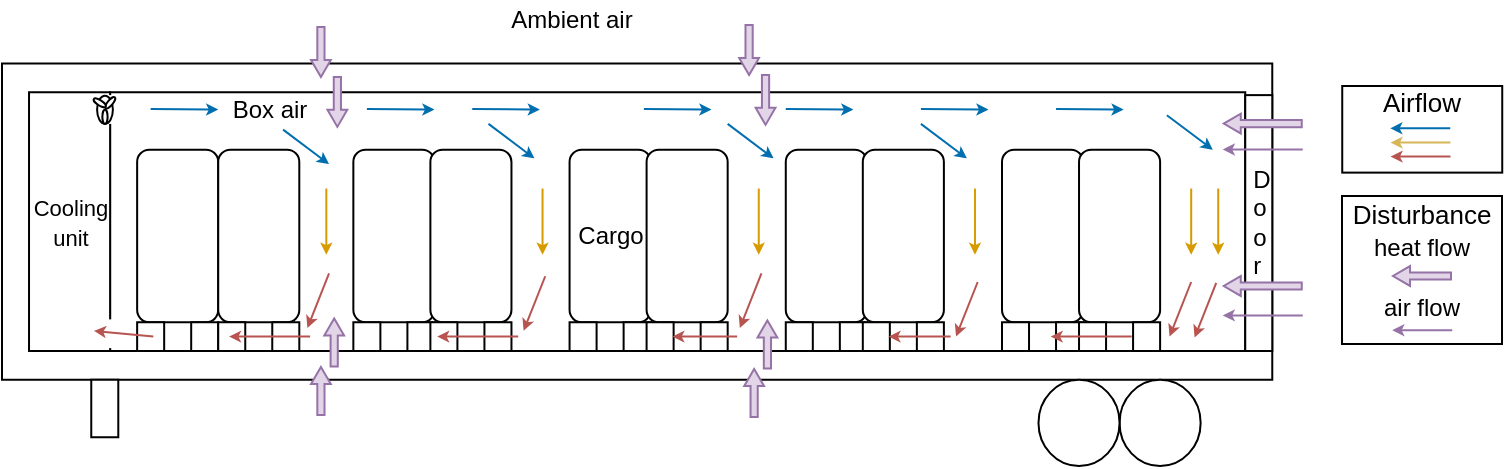 <mxfile version="17.4.0" type="github">
  <diagram id="Bs-IRYPDhbyPMLY3h52Y" name="Page-1">
    <mxGraphModel dx="961" dy="491" grid="1" gridSize="10" guides="1" tooltips="1" connect="1" arrows="1" fold="1" page="1" pageScale="1" pageWidth="827" pageHeight="1169" math="0" shadow="0">
      <root>
        <mxCell id="0" />
        <mxCell id="1" parent="0" />
        <mxCell id="wm6ZoheksM0Se62p-lOR-2" value="" style="rounded=0;whiteSpace=wrap;html=1;" parent="1" vertex="1">
          <mxGeometry x="20" y="38.75" width="635.135" height="158.125" as="geometry" />
        </mxCell>
        <mxCell id="wm6ZoheksM0Se62p-lOR-3" value="" style="rounded=0;whiteSpace=wrap;html=1;" parent="1" vertex="1">
          <mxGeometry x="74.054" y="53.125" width="567.568" height="129.375" as="geometry" />
        </mxCell>
        <mxCell id="wm6ZoheksM0Se62p-lOR-4" value="&lt;font style=&quot;font-size: 11px&quot;&gt;Cooling&lt;br&gt;unit&lt;/font&gt;" style="rounded=0;whiteSpace=wrap;html=1;" parent="1" vertex="1">
          <mxGeometry x="33.514" y="53.125" width="40.541" height="129.375" as="geometry" />
        </mxCell>
        <mxCell id="wm6ZoheksM0Se62p-lOR-5" value="" style="ellipse;whiteSpace=wrap;html=1;" parent="1" vertex="1">
          <mxGeometry x="578.781" y="196.875" width="40.541" height="43.125" as="geometry" />
        </mxCell>
        <mxCell id="wm6ZoheksM0Se62p-lOR-6" value="" style="ellipse;whiteSpace=wrap;html=1;" parent="1" vertex="1">
          <mxGeometry x="538.241" y="196.875" width="40.541" height="43.125" as="geometry" />
        </mxCell>
        <mxCell id="wm6ZoheksM0Se62p-lOR-7" value="" style="rounded=0;whiteSpace=wrap;html=1;" parent="1" vertex="1">
          <mxGeometry x="64.631" y="196.875" width="13.514" height="28.75" as="geometry" />
        </mxCell>
        <mxCell id="wm6ZoheksM0Se62p-lOR-8" value="" style="rounded=0;whiteSpace=wrap;html=1;strokeColor=none;" parent="1" vertex="1">
          <mxGeometry x="53.784" y="54.562" width="40.541" height="14.375" as="geometry" />
        </mxCell>
        <mxCell id="wm6ZoheksM0Se62p-lOR-9" value="" style="rounded=0;whiteSpace=wrap;html=1;strokeColor=none;" parent="1" vertex="1">
          <mxGeometry x="53.784" y="166.687" width="40.541" height="14.375" as="geometry" />
        </mxCell>
        <mxCell id="wm6ZoheksM0Se62p-lOR-15" value="" style="group" parent="1" vertex="1" connectable="0">
          <mxGeometry x="65.946" y="54.562" width="10.878" height="14.375" as="geometry" />
        </mxCell>
        <mxCell id="wm6ZoheksM0Se62p-lOR-11" value="" style="ellipse;whiteSpace=wrap;html=1;" parent="wm6ZoheksM0Se62p-lOR-15" vertex="1">
          <mxGeometry x="1.607" y="0.308" width="7.889" height="14.067" as="geometry" />
        </mxCell>
        <mxCell id="wm6ZoheksM0Se62p-lOR-12" value="" style="ellipse;whiteSpace=wrap;html=1;rotation=40;" parent="wm6ZoheksM0Se62p-lOR-15" vertex="1">
          <mxGeometry x="6.866" y="0.308" width="2.63" height="7.034" as="geometry" />
        </mxCell>
        <mxCell id="wm6ZoheksM0Se62p-lOR-13" value="" style="ellipse;whiteSpace=wrap;html=1;rotation=-180;" parent="wm6ZoheksM0Se62p-lOR-15" vertex="1">
          <mxGeometry x="4.236" y="7.341" width="2.63" height="7.034" as="geometry" />
        </mxCell>
        <mxCell id="wm6ZoheksM0Se62p-lOR-14" value="" style="ellipse;whiteSpace=wrap;html=1;rotation=-57;" parent="wm6ZoheksM0Se62p-lOR-15" vertex="1">
          <mxGeometry x="1.607" y="0.308" width="2.63" height="7.034" as="geometry" />
        </mxCell>
        <mxCell id="wm6ZoheksM0Se62p-lOR-20" value="" style="endArrow=classic;html=1;rounded=0;fillColor=#1ba1e2;strokeColor=#006EAF;endSize=3;" parent="1" edge="1">
          <mxGeometry width="50" height="50" relative="1" as="geometry">
            <mxPoint x="94.324" y="61.549" as="sourcePoint" />
            <mxPoint x="128.108" y="61.75" as="targetPoint" />
          </mxGeometry>
        </mxCell>
        <mxCell id="wm6ZoheksM0Se62p-lOR-21" value="" style="endArrow=classic;html=1;rounded=0;fillColor=#1ba1e2;strokeColor=#006EAF;endSize=3;" parent="1" edge="1">
          <mxGeometry width="50" height="50" relative="1" as="geometry">
            <mxPoint x="202.432" y="61.549" as="sourcePoint" />
            <mxPoint x="236.216" y="61.75" as="targetPoint" />
          </mxGeometry>
        </mxCell>
        <mxCell id="wm6ZoheksM0Se62p-lOR-22" value="" style="endArrow=classic;html=1;rounded=0;fillColor=#1ba1e2;strokeColor=#006EAF;endSize=3;" parent="1" edge="1">
          <mxGeometry width="50" height="50" relative="1" as="geometry">
            <mxPoint x="255.135" y="61.549" as="sourcePoint" />
            <mxPoint x="288.919" y="61.75" as="targetPoint" />
          </mxGeometry>
        </mxCell>
        <mxCell id="wm6ZoheksM0Se62p-lOR-23" value="" style="endArrow=classic;html=1;rounded=0;fillColor=#1ba1e2;strokeColor=#006EAF;endSize=3;" parent="1" edge="1">
          <mxGeometry width="50" height="50" relative="1" as="geometry">
            <mxPoint x="340.946" y="61.549" as="sourcePoint" />
            <mxPoint x="374.73" y="61.75" as="targetPoint" />
          </mxGeometry>
        </mxCell>
        <mxCell id="wm6ZoheksM0Se62p-lOR-24" value="" style="endArrow=classic;html=1;rounded=0;fillColor=#1ba1e2;strokeColor=#006EAF;endSize=3;" parent="1" edge="1">
          <mxGeometry width="50" height="50" relative="1" as="geometry">
            <mxPoint x="411.892" y="61.549" as="sourcePoint" />
            <mxPoint x="445.676" y="61.75" as="targetPoint" />
          </mxGeometry>
        </mxCell>
        <mxCell id="wm6ZoheksM0Se62p-lOR-25" value="" style="endArrow=classic;html=1;rounded=0;fillColor=#1ba1e2;strokeColor=#006EAF;endSize=3;" parent="1" edge="1">
          <mxGeometry width="50" height="50" relative="1" as="geometry">
            <mxPoint x="479.459" y="61.549" as="sourcePoint" />
            <mxPoint x="513.243" y="61.75" as="targetPoint" />
          </mxGeometry>
        </mxCell>
        <mxCell id="wm6ZoheksM0Se62p-lOR-26" value="" style="endArrow=classic;html=1;rounded=0;fillColor=#1ba1e2;strokeColor=#006EAF;endSize=3;" parent="1" edge="1">
          <mxGeometry width="50" height="50" relative="1" as="geometry">
            <mxPoint x="547.027" y="61.549" as="sourcePoint" />
            <mxPoint x="580.811" y="61.75" as="targetPoint" />
          </mxGeometry>
        </mxCell>
        <mxCell id="wm6ZoheksM0Se62p-lOR-27" value="" style="endArrow=classic;html=1;rounded=0;fillColor=#1ba1e2;strokeColor=#006EAF;endSize=3;" parent="1" edge="1">
          <mxGeometry width="50" height="50" relative="1" as="geometry">
            <mxPoint x="602.432" y="64.625" as="sourcePoint" />
            <mxPoint x="625.405" y="81.875" as="targetPoint" />
          </mxGeometry>
        </mxCell>
        <mxCell id="wm6ZoheksM0Se62p-lOR-30" value="" style="endArrow=classic;html=1;rounded=0;fillColor=#1ba1e2;strokeColor=#006EAF;endSize=3;" parent="1" edge="1">
          <mxGeometry width="50" height="50" relative="1" as="geometry">
            <mxPoint x="382.838" y="68.938" as="sourcePoint" />
            <mxPoint x="405.811" y="86.187" as="targetPoint" />
          </mxGeometry>
        </mxCell>
        <mxCell id="wm6ZoheksM0Se62p-lOR-32" value="" style="endArrow=classic;html=1;rounded=0;fillColor=#1ba1e2;strokeColor=#006EAF;endSize=3;" parent="1" edge="1">
          <mxGeometry width="50" height="50" relative="1" as="geometry">
            <mxPoint x="263.243" y="68.938" as="sourcePoint" />
            <mxPoint x="286.216" y="86.187" as="targetPoint" />
          </mxGeometry>
        </mxCell>
        <mxCell id="wm6ZoheksM0Se62p-lOR-33" value="" style="endArrow=classic;html=1;rounded=0;fillColor=#1ba1e2;strokeColor=#006EAF;endSize=3;" parent="1" edge="1">
          <mxGeometry width="50" height="50" relative="1" as="geometry">
            <mxPoint x="160.541" y="71.812" as="sourcePoint" />
            <mxPoint x="183.514" y="89.062" as="targetPoint" />
          </mxGeometry>
        </mxCell>
        <mxCell id="wm6ZoheksM0Se62p-lOR-34" value="" style="endArrow=classic;html=1;rounded=0;fillColor=#ffe6cc;strokeColor=#d79b00;endSize=3;" parent="1" edge="1">
          <mxGeometry width="50" height="50" relative="1" as="geometry">
            <mxPoint x="182.162" y="101.281" as="sourcePoint" />
            <mxPoint x="182.162" y="134.344" as="targetPoint" />
          </mxGeometry>
        </mxCell>
        <mxCell id="wm6ZoheksM0Se62p-lOR-37" value="" style="endArrow=classic;html=1;rounded=0;fillColor=#ffe6cc;strokeColor=#d79b00;endSize=3;" parent="1" edge="1">
          <mxGeometry width="50" height="50" relative="1" as="geometry">
            <mxPoint x="290.27" y="101.281" as="sourcePoint" />
            <mxPoint x="290.27" y="134.344" as="targetPoint" />
          </mxGeometry>
        </mxCell>
        <mxCell id="wm6ZoheksM0Se62p-lOR-39" value="" style="endArrow=classic;html=1;rounded=0;fillColor=#ffe6cc;strokeColor=#d79b00;endSize=3;" parent="1" edge="1">
          <mxGeometry width="50" height="50" relative="1" as="geometry">
            <mxPoint x="398.378" y="101.281" as="sourcePoint" />
            <mxPoint x="398.378" y="134.344" as="targetPoint" />
          </mxGeometry>
        </mxCell>
        <mxCell id="wm6ZoheksM0Se62p-lOR-40" value="" style="endArrow=classic;html=1;rounded=0;fillColor=#1ba1e2;strokeColor=#006EAF;endSize=3;" parent="1" edge="1">
          <mxGeometry width="50" height="50" relative="1" as="geometry">
            <mxPoint x="479.459" y="68.938" as="sourcePoint" />
            <mxPoint x="502.432" y="86.187" as="targetPoint" />
          </mxGeometry>
        </mxCell>
        <mxCell id="wm6ZoheksM0Se62p-lOR-41" value="" style="endArrow=classic;html=1;rounded=0;fillColor=#ffe6cc;strokeColor=#d79b00;endSize=3;" parent="1" edge="1">
          <mxGeometry width="50" height="50" relative="1" as="geometry">
            <mxPoint x="506.486" y="101.281" as="sourcePoint" />
            <mxPoint x="506.486" y="134.344" as="targetPoint" />
          </mxGeometry>
        </mxCell>
        <mxCell id="wm6ZoheksM0Se62p-lOR-43" value="" style="endArrow=classic;html=1;rounded=0;fillColor=#ffe6cc;strokeColor=#d79b00;endSize=3;" parent="1" edge="1">
          <mxGeometry width="50" height="50" relative="1" as="geometry">
            <mxPoint x="628.108" y="101.281" as="sourcePoint" />
            <mxPoint x="628.108" y="134.344" as="targetPoint" />
          </mxGeometry>
        </mxCell>
        <mxCell id="wm6ZoheksM0Se62p-lOR-47" value="" style="group" parent="1" vertex="1" connectable="0">
          <mxGeometry x="87.568" y="81.875" width="40.541" height="100.625" as="geometry" />
        </mxCell>
        <mxCell id="wm6ZoheksM0Se62p-lOR-44" value="" style="rounded=1;whiteSpace=wrap;html=1;" parent="wm6ZoheksM0Se62p-lOR-47" vertex="1">
          <mxGeometry width="40.541" height="86.25" as="geometry" />
        </mxCell>
        <mxCell id="wm6ZoheksM0Se62p-lOR-45" value="" style="rounded=0;whiteSpace=wrap;html=1;" parent="wm6ZoheksM0Se62p-lOR-47" vertex="1">
          <mxGeometry y="86.25" width="13.514" height="14.375" as="geometry" />
        </mxCell>
        <mxCell id="wm6ZoheksM0Se62p-lOR-46" value="" style="rounded=0;whiteSpace=wrap;html=1;" parent="wm6ZoheksM0Se62p-lOR-47" vertex="1">
          <mxGeometry x="27.027" y="86.25" width="13.514" height="14.375" as="geometry" />
        </mxCell>
        <mxCell id="wm6ZoheksM0Se62p-lOR-50" value="" style="group" parent="1" vertex="1" connectable="0">
          <mxGeometry x="128.108" y="81.875" width="40.541" height="100.625" as="geometry" />
        </mxCell>
        <mxCell id="wm6ZoheksM0Se62p-lOR-51" value="" style="rounded=1;whiteSpace=wrap;html=1;" parent="wm6ZoheksM0Se62p-lOR-50" vertex="1">
          <mxGeometry width="40.541" height="86.25" as="geometry" />
        </mxCell>
        <mxCell id="wm6ZoheksM0Se62p-lOR-52" value="" style="rounded=0;whiteSpace=wrap;html=1;" parent="wm6ZoheksM0Se62p-lOR-50" vertex="1">
          <mxGeometry y="86.25" width="13.514" height="14.375" as="geometry" />
        </mxCell>
        <mxCell id="wm6ZoheksM0Se62p-lOR-53" value="" style="rounded=0;whiteSpace=wrap;html=1;" parent="wm6ZoheksM0Se62p-lOR-50" vertex="1">
          <mxGeometry x="27.027" y="86.25" width="13.514" height="14.375" as="geometry" />
        </mxCell>
        <mxCell id="wm6ZoheksM0Se62p-lOR-54" value="" style="group" parent="1" vertex="1" connectable="0">
          <mxGeometry x="195.676" y="81.875" width="40.541" height="100.625" as="geometry" />
        </mxCell>
        <mxCell id="wm6ZoheksM0Se62p-lOR-55" value="" style="rounded=1;whiteSpace=wrap;html=1;" parent="wm6ZoheksM0Se62p-lOR-54" vertex="1">
          <mxGeometry width="40.541" height="86.25" as="geometry" />
        </mxCell>
        <mxCell id="wm6ZoheksM0Se62p-lOR-56" value="" style="rounded=0;whiteSpace=wrap;html=1;" parent="wm6ZoheksM0Se62p-lOR-54" vertex="1">
          <mxGeometry y="86.25" width="13.514" height="14.375" as="geometry" />
        </mxCell>
        <mxCell id="wm6ZoheksM0Se62p-lOR-57" value="" style="rounded=0;whiteSpace=wrap;html=1;" parent="wm6ZoheksM0Se62p-lOR-54" vertex="1">
          <mxGeometry x="27.027" y="86.25" width="13.514" height="14.375" as="geometry" />
        </mxCell>
        <mxCell id="wm6ZoheksM0Se62p-lOR-58" value="" style="group" parent="1" vertex="1" connectable="0">
          <mxGeometry x="234.189" y="81.875" width="40.541" height="100.625" as="geometry" />
        </mxCell>
        <mxCell id="wm6ZoheksM0Se62p-lOR-59" value="" style="rounded=1;whiteSpace=wrap;html=1;" parent="wm6ZoheksM0Se62p-lOR-58" vertex="1">
          <mxGeometry width="40.541" height="86.25" as="geometry" />
        </mxCell>
        <mxCell id="wm6ZoheksM0Se62p-lOR-60" value="" style="rounded=0;whiteSpace=wrap;html=1;" parent="wm6ZoheksM0Se62p-lOR-58" vertex="1">
          <mxGeometry y="86.25" width="13.514" height="14.375" as="geometry" />
        </mxCell>
        <mxCell id="wm6ZoheksM0Se62p-lOR-61" value="" style="rounded=0;whiteSpace=wrap;html=1;" parent="wm6ZoheksM0Se62p-lOR-58" vertex="1">
          <mxGeometry x="27.027" y="86.25" width="13.514" height="14.375" as="geometry" />
        </mxCell>
        <mxCell id="wm6ZoheksM0Se62p-lOR-62" value="" style="group" parent="1" vertex="1" connectable="0">
          <mxGeometry x="303.784" y="81.875" width="40.541" height="100.625" as="geometry" />
        </mxCell>
        <mxCell id="wm6ZoheksM0Se62p-lOR-63" value="&lt;font style=&quot;font-size: 12px&quot;&gt;Cargo&lt;/font&gt;" style="rounded=1;whiteSpace=wrap;html=1;" parent="wm6ZoheksM0Se62p-lOR-62" vertex="1">
          <mxGeometry width="40.541" height="86.25" as="geometry" />
        </mxCell>
        <mxCell id="wm6ZoheksM0Se62p-lOR-64" value="" style="rounded=0;whiteSpace=wrap;html=1;" parent="wm6ZoheksM0Se62p-lOR-62" vertex="1">
          <mxGeometry y="86.25" width="13.514" height="14.375" as="geometry" />
        </mxCell>
        <mxCell id="wm6ZoheksM0Se62p-lOR-65" value="" style="rounded=0;whiteSpace=wrap;html=1;" parent="wm6ZoheksM0Se62p-lOR-62" vertex="1">
          <mxGeometry x="27.027" y="86.25" width="13.514" height="14.375" as="geometry" />
        </mxCell>
        <mxCell id="wm6ZoheksM0Se62p-lOR-66" value="" style="group" parent="1" vertex="1" connectable="0">
          <mxGeometry x="342.297" y="81.875" width="40.541" height="100.625" as="geometry" />
        </mxCell>
        <mxCell id="wm6ZoheksM0Se62p-lOR-67" value="" style="rounded=1;whiteSpace=wrap;html=1;" parent="wm6ZoheksM0Se62p-lOR-66" vertex="1">
          <mxGeometry width="40.541" height="86.25" as="geometry" />
        </mxCell>
        <mxCell id="wm6ZoheksM0Se62p-lOR-68" value="" style="rounded=0;whiteSpace=wrap;html=1;" parent="wm6ZoheksM0Se62p-lOR-66" vertex="1">
          <mxGeometry y="86.25" width="13.514" height="14.375" as="geometry" />
        </mxCell>
        <mxCell id="wm6ZoheksM0Se62p-lOR-69" value="" style="rounded=0;whiteSpace=wrap;html=1;" parent="wm6ZoheksM0Se62p-lOR-66" vertex="1">
          <mxGeometry x="27.027" y="86.25" width="13.514" height="14.375" as="geometry" />
        </mxCell>
        <mxCell id="wm6ZoheksM0Se62p-lOR-78" value="" style="group" parent="1" vertex="1" connectable="0">
          <mxGeometry x="411.892" y="81.875" width="40.541" height="100.625" as="geometry" />
        </mxCell>
        <mxCell id="wm6ZoheksM0Se62p-lOR-79" value="" style="rounded=1;whiteSpace=wrap;html=1;" parent="wm6ZoheksM0Se62p-lOR-78" vertex="1">
          <mxGeometry width="40.541" height="86.25" as="geometry" />
        </mxCell>
        <mxCell id="wm6ZoheksM0Se62p-lOR-80" value="" style="rounded=0;whiteSpace=wrap;html=1;" parent="wm6ZoheksM0Se62p-lOR-78" vertex="1">
          <mxGeometry y="86.25" width="13.514" height="14.375" as="geometry" />
        </mxCell>
        <mxCell id="wm6ZoheksM0Se62p-lOR-81" value="" style="rounded=0;whiteSpace=wrap;html=1;" parent="wm6ZoheksM0Se62p-lOR-78" vertex="1">
          <mxGeometry x="27.027" y="86.25" width="13.514" height="14.375" as="geometry" />
        </mxCell>
        <mxCell id="wm6ZoheksM0Se62p-lOR-82" value="" style="group" parent="1" vertex="1" connectable="0">
          <mxGeometry x="450.405" y="81.875" width="40.541" height="100.625" as="geometry" />
        </mxCell>
        <mxCell id="wm6ZoheksM0Se62p-lOR-83" value="" style="rounded=1;whiteSpace=wrap;html=1;" parent="wm6ZoheksM0Se62p-lOR-82" vertex="1">
          <mxGeometry width="40.541" height="86.25" as="geometry" />
        </mxCell>
        <mxCell id="wm6ZoheksM0Se62p-lOR-84" value="" style="rounded=0;whiteSpace=wrap;html=1;" parent="wm6ZoheksM0Se62p-lOR-82" vertex="1">
          <mxGeometry y="86.25" width="13.514" height="14.375" as="geometry" />
        </mxCell>
        <mxCell id="wm6ZoheksM0Se62p-lOR-85" value="" style="rounded=0;whiteSpace=wrap;html=1;" parent="wm6ZoheksM0Se62p-lOR-82" vertex="1">
          <mxGeometry x="27.027" y="86.25" width="13.514" height="14.375" as="geometry" />
        </mxCell>
        <mxCell id="wm6ZoheksM0Se62p-lOR-86" value="" style="group" parent="1" vertex="1" connectable="0">
          <mxGeometry x="520" y="81.875" width="40.541" height="100.625" as="geometry" />
        </mxCell>
        <mxCell id="wm6ZoheksM0Se62p-lOR-87" value="" style="rounded=1;whiteSpace=wrap;html=1;" parent="wm6ZoheksM0Se62p-lOR-86" vertex="1">
          <mxGeometry width="40.541" height="86.25" as="geometry" />
        </mxCell>
        <mxCell id="wm6ZoheksM0Se62p-lOR-88" value="" style="rounded=0;whiteSpace=wrap;html=1;" parent="wm6ZoheksM0Se62p-lOR-86" vertex="1">
          <mxGeometry y="86.25" width="13.514" height="14.375" as="geometry" />
        </mxCell>
        <mxCell id="wm6ZoheksM0Se62p-lOR-89" value="" style="rounded=0;whiteSpace=wrap;html=1;" parent="wm6ZoheksM0Se62p-lOR-86" vertex="1">
          <mxGeometry x="27.027" y="86.25" width="13.514" height="14.375" as="geometry" />
        </mxCell>
        <mxCell id="wm6ZoheksM0Se62p-lOR-90" value="" style="group" parent="1" vertex="1" connectable="0">
          <mxGeometry x="558.514" y="81.875" width="40.541" height="100.625" as="geometry" />
        </mxCell>
        <mxCell id="wm6ZoheksM0Se62p-lOR-91" value="" style="rounded=1;whiteSpace=wrap;html=1;" parent="wm6ZoheksM0Se62p-lOR-90" vertex="1">
          <mxGeometry width="40.541" height="86.25" as="geometry" />
        </mxCell>
        <mxCell id="wm6ZoheksM0Se62p-lOR-92" value="" style="rounded=0;whiteSpace=wrap;html=1;" parent="wm6ZoheksM0Se62p-lOR-90" vertex="1">
          <mxGeometry y="86.25" width="13.514" height="14.375" as="geometry" />
        </mxCell>
        <mxCell id="wm6ZoheksM0Se62p-lOR-93" value="" style="rounded=0;whiteSpace=wrap;html=1;" parent="wm6ZoheksM0Se62p-lOR-90" vertex="1">
          <mxGeometry x="27.027" y="86.25" width="13.514" height="14.375" as="geometry" />
        </mxCell>
        <mxCell id="wm6ZoheksM0Se62p-lOR-94" value="" style="endArrow=classic;html=1;rounded=0;fillColor=#ffe6cc;strokeColor=#d79b00;endSize=3;" parent="1" edge="1">
          <mxGeometry width="50" height="50" relative="1" as="geometry">
            <mxPoint x="614.595" y="101.281" as="sourcePoint" />
            <mxPoint x="614.595" y="134.344" as="targetPoint" />
          </mxGeometry>
        </mxCell>
        <mxCell id="wm6ZoheksM0Se62p-lOR-95" value="" style="endArrow=classic;html=1;rounded=0;fillColor=#f8cecc;strokeColor=#b85450;endSize=3;" parent="1" edge="1">
          <mxGeometry width="50" height="50" relative="1" as="geometry">
            <mxPoint x="614.595" y="148.0" as="sourcePoint" />
            <mxPoint x="603.784" y="175.312" as="targetPoint" />
          </mxGeometry>
        </mxCell>
        <mxCell id="wm6ZoheksM0Se62p-lOR-96" value="" style="endArrow=classic;html=1;rounded=0;fillColor=#f8cecc;strokeColor=#b85450;endSize=3;" parent="1" edge="1">
          <mxGeometry width="50" height="50" relative="1" as="geometry">
            <mxPoint x="627.108" y="148.437" as="sourcePoint" />
            <mxPoint x="616.297" y="175.75" as="targetPoint" />
          </mxGeometry>
        </mxCell>
        <mxCell id="wm6ZoheksM0Se62p-lOR-98" value="" style="endArrow=classic;html=1;rounded=0;fillColor=#f8cecc;strokeColor=#b85450;endSize=3;" parent="1" edge="1">
          <mxGeometry width="50" height="50" relative="1" as="geometry">
            <mxPoint x="584.865" y="175.312" as="sourcePoint" />
            <mxPoint x="544.324" y="175.312" as="targetPoint" />
          </mxGeometry>
        </mxCell>
        <mxCell id="wm6ZoheksM0Se62p-lOR-99" value="" style="endArrow=classic;html=1;rounded=0;fillColor=#f8cecc;strokeColor=#b85450;endSize=3;" parent="1" edge="1">
          <mxGeometry width="50" height="50" relative="1" as="geometry">
            <mxPoint x="494.324" y="175.312" as="sourcePoint" />
            <mxPoint x="463.243" y="175.312" as="targetPoint" />
          </mxGeometry>
        </mxCell>
        <mxCell id="wm6ZoheksM0Se62p-lOR-100" value="" style="endArrow=classic;html=1;rounded=0;fillColor=#f8cecc;strokeColor=#b85450;endSize=3;" parent="1" edge="1">
          <mxGeometry width="50" height="50" relative="1" as="geometry">
            <mxPoint x="387.568" y="175.312" as="sourcePoint" />
            <mxPoint x="355.135" y="175.312" as="targetPoint" />
          </mxGeometry>
        </mxCell>
        <mxCell id="wm6ZoheksM0Se62p-lOR-101" value="" style="endArrow=classic;html=1;rounded=0;fillColor=#f8cecc;strokeColor=#b85450;endSize=3;" parent="1" edge="1">
          <mxGeometry width="50" height="50" relative="1" as="geometry">
            <mxPoint x="278.108" y="175.312" as="sourcePoint" />
            <mxPoint x="237.568" y="175.312" as="targetPoint" />
          </mxGeometry>
        </mxCell>
        <mxCell id="wm6ZoheksM0Se62p-lOR-102" value="" style="endArrow=classic;html=1;rounded=0;fillColor=#f8cecc;strokeColor=#b85450;endSize=3;" parent="1" edge="1">
          <mxGeometry width="50" height="50" relative="1" as="geometry">
            <mxPoint x="174.054" y="175.312" as="sourcePoint" />
            <mxPoint x="133.514" y="175.312" as="targetPoint" />
          </mxGeometry>
        </mxCell>
        <mxCell id="wm6ZoheksM0Se62p-lOR-103" value="" style="endArrow=classic;html=1;rounded=0;fillColor=#f8cecc;strokeColor=#b85450;endSize=3;" parent="1" edge="1">
          <mxGeometry width="50" height="50" relative="1" as="geometry">
            <mxPoint x="95.676" y="175.312" as="sourcePoint" />
            <mxPoint x="65.946" y="172.437" as="targetPoint" />
          </mxGeometry>
        </mxCell>
        <mxCell id="wm6ZoheksM0Se62p-lOR-105" value="" style="endArrow=classic;html=1;rounded=0;fillColor=#f8cecc;strokeColor=#b85450;endSize=3;" parent="1" edge="1">
          <mxGeometry width="50" height="50" relative="1" as="geometry">
            <mxPoint x="507.838" y="148.0" as="sourcePoint" />
            <mxPoint x="497.027" y="175.312" as="targetPoint" />
          </mxGeometry>
        </mxCell>
        <mxCell id="wm6ZoheksM0Se62p-lOR-106" value="" style="endArrow=classic;html=1;rounded=0;fillColor=#f8cecc;strokeColor=#b85450;endSize=3;" parent="1" edge="1">
          <mxGeometry width="50" height="50" relative="1" as="geometry">
            <mxPoint x="399.73" y="143.687" as="sourcePoint" />
            <mxPoint x="388.919" y="171.0" as="targetPoint" />
          </mxGeometry>
        </mxCell>
        <mxCell id="wm6ZoheksM0Se62p-lOR-107" value="" style="endArrow=classic;html=1;rounded=0;fillColor=#f8cecc;strokeColor=#b85450;endSize=3;" parent="1" edge="1">
          <mxGeometry width="50" height="50" relative="1" as="geometry">
            <mxPoint x="291.622" y="145.125" as="sourcePoint" />
            <mxPoint x="280.811" y="172.437" as="targetPoint" />
          </mxGeometry>
        </mxCell>
        <mxCell id="wm6ZoheksM0Se62p-lOR-108" value="" style="endArrow=classic;html=1;rounded=0;fillColor=#f8cecc;strokeColor=#b85450;endSize=3;" parent="1" edge="1">
          <mxGeometry width="50" height="50" relative="1" as="geometry">
            <mxPoint x="183.514" y="143.687" as="sourcePoint" />
            <mxPoint x="172.703" y="171.0" as="targetPoint" />
          </mxGeometry>
        </mxCell>
        <mxCell id="wm6ZoheksM0Se62p-lOR-111" value="" style="rounded=0;whiteSpace=wrap;html=1;fontSize=9;" parent="1" vertex="1">
          <mxGeometry x="641.622" y="54.562" width="13.514" height="127.938" as="geometry" />
        </mxCell>
        <mxCell id="wm6ZoheksM0Se62p-lOR-112" value="&lt;p style=&quot;line-height: 1&quot;&gt;&lt;/p&gt;&lt;div style=&quot;text-align: justify ; font-size: 12px&quot;&gt;&lt;font style=&quot;font-size: 12px&quot;&gt;D&lt;/font&gt;&lt;/div&gt;&lt;div style=&quot;text-align: justify ; font-size: 12px&quot;&gt;&lt;font style=&quot;font-size: 12px&quot;&gt;o&lt;/font&gt;&lt;/div&gt;&lt;div style=&quot;text-align: justify ; font-size: 12px&quot;&gt;&lt;font style=&quot;font-size: 12px&quot;&gt;o&lt;/font&gt;&lt;/div&gt;&lt;div style=&quot;text-align: justify ; font-size: 12px&quot;&gt;&lt;font style=&quot;font-size: 12px&quot;&gt;r&lt;/font&gt;&lt;/div&gt;&lt;p&gt;&lt;/p&gt;" style="text;html=1;strokeColor=none;fillColor=none;align=center;verticalAlign=middle;whiteSpace=wrap;rounded=0;fontSize=9;" parent="1" vertex="1">
          <mxGeometry x="642.973" y="67.5" width="13.514" height="100.625" as="geometry" />
        </mxCell>
        <mxCell id="wm6ZoheksM0Se62p-lOR-113" value="&lt;font style=&quot;font-size: 12px&quot;&gt;Ambient air&lt;/font&gt;" style="text;html=1;strokeColor=none;fillColor=none;align=center;verticalAlign=middle;whiteSpace=wrap;rounded=0;fontSize=9;" parent="1" vertex="1">
          <mxGeometry x="267.98" y="7" width="74.32" height="20" as="geometry" />
        </mxCell>
        <mxCell id="wm6ZoheksM0Se62p-lOR-122" value="&lt;font style=&quot;font-size: 12px&quot;&gt;Box air&lt;/font&gt;" style="text;html=1;strokeColor=none;fillColor=none;align=center;verticalAlign=middle;whiteSpace=wrap;rounded=0;fontSize=9;" parent="1" vertex="1">
          <mxGeometry x="129.459" y="54.562" width="50.0" height="14.375" as="geometry" />
        </mxCell>
        <mxCell id="JtWpHs-DaVjjZEOH7qaL-2" value="" style="endArrow=classic;html=1;rounded=0;fillColor=#e1d5e7;strokeColor=#9673a6;shape=flexArrow;width=3.6;endSize=2.503;endWidth=5.296;" parent="1" edge="1">
          <mxGeometry width="50" height="50" relative="1" as="geometry">
            <mxPoint x="179.456" y="215.0" as="sourcePoint" />
            <mxPoint x="179.456" y="190.0" as="targetPoint" />
          </mxGeometry>
        </mxCell>
        <mxCell id="JtWpHs-DaVjjZEOH7qaL-3" value="" style="endArrow=classic;html=1;rounded=0;fillColor=#e1d5e7;strokeColor=#9673a6;shape=flexArrow;width=3.6;endSize=2.503;endWidth=5.296;" parent="1" edge="1">
          <mxGeometry width="50" height="50" relative="1" as="geometry">
            <mxPoint x="186.096" y="190.69" as="sourcePoint" />
            <mxPoint x="186.096" y="165.69" as="targetPoint" />
          </mxGeometry>
        </mxCell>
        <mxCell id="JtWpHs-DaVjjZEOH7qaL-4" value="" style="endArrow=classic;html=1;rounded=0;fillColor=#e1d5e7;strokeColor=#9673a6;shape=flexArrow;width=3.6;endSize=2.503;endWidth=5.296;" parent="1" edge="1">
          <mxGeometry width="50" height="50" relative="1" as="geometry">
            <mxPoint x="396.072" y="216.0" as="sourcePoint" />
            <mxPoint x="396.072" y="191.0" as="targetPoint" />
          </mxGeometry>
        </mxCell>
        <mxCell id="JtWpHs-DaVjjZEOH7qaL-5" value="" style="endArrow=classic;html=1;rounded=0;fillColor=#e1d5e7;strokeColor=#9673a6;shape=flexArrow;width=3.6;endSize=2.503;endWidth=5.296;" parent="1" edge="1">
          <mxGeometry width="50" height="50" relative="1" as="geometry">
            <mxPoint x="402.712" y="191.69" as="sourcePoint" />
            <mxPoint x="402.712" y="166.69" as="targetPoint" />
          </mxGeometry>
        </mxCell>
        <mxCell id="JtWpHs-DaVjjZEOH7qaL-8" value="" style="endArrow=classic;html=1;rounded=0;fillColor=#e1d5e7;strokeColor=#9673a6;shape=flexArrow;width=3.6;endSize=2.503;endWidth=5.296;" parent="1" edge="1">
          <mxGeometry width="50" height="50" relative="1" as="geometry">
            <mxPoint x="179.456" y="20" as="sourcePoint" />
            <mxPoint x="179.456" y="46.0" as="targetPoint" />
          </mxGeometry>
        </mxCell>
        <mxCell id="JtWpHs-DaVjjZEOH7qaL-9" value="" style="endArrow=classic;html=1;rounded=0;fillColor=#e1d5e7;strokeColor=#9673a6;shape=flexArrow;width=3.6;endSize=2.503;endWidth=5.296;" parent="1" edge="1">
          <mxGeometry width="50" height="50" relative="1" as="geometry">
            <mxPoint x="187.684" y="44.94" as="sourcePoint" />
            <mxPoint x="187.684" y="70.94" as="targetPoint" />
          </mxGeometry>
        </mxCell>
        <mxCell id="JtWpHs-DaVjjZEOH7qaL-10" value="" style="endArrow=classic;html=1;rounded=0;fillColor=#e1d5e7;strokeColor=#9673a6;shape=flexArrow;width=3.6;endSize=2.503;endWidth=5.296;" parent="1" edge="1">
          <mxGeometry width="50" height="50" relative="1" as="geometry">
            <mxPoint x="393.544" y="19" as="sourcePoint" />
            <mxPoint x="393.544" y="45.0" as="targetPoint" />
          </mxGeometry>
        </mxCell>
        <mxCell id="JtWpHs-DaVjjZEOH7qaL-11" value="" style="endArrow=classic;html=1;rounded=0;fillColor=#e1d5e7;strokeColor=#9673a6;shape=flexArrow;width=3.6;endSize=2.503;endWidth=5.296;" parent="1" edge="1">
          <mxGeometry width="50" height="50" relative="1" as="geometry">
            <mxPoint x="401.772" y="43.94" as="sourcePoint" />
            <mxPoint x="401.772" y="69.94" as="targetPoint" />
          </mxGeometry>
        </mxCell>
        <mxCell id="JtWpHs-DaVjjZEOH7qaL-15" value="" style="endArrow=classic;html=1;rounded=0;fillColor=#e1d5e7;strokeColor=#9673a6;shape=flexArrow;width=3.6;endSize=2.503;endWidth=5.296;" parent="1" edge="1">
          <mxGeometry width="50" height="50" relative="1" as="geometry">
            <mxPoint x="670.38" y="150" as="sourcePoint" />
            <mxPoint x="630.38" y="150" as="targetPoint" />
          </mxGeometry>
        </mxCell>
        <mxCell id="_AENHYT-vWO_ctDakcQ2-1" value="" style="group" vertex="1" connectable="0" parent="1">
          <mxGeometry x="690.12" y="50" width="80" height="43.31" as="geometry" />
        </mxCell>
        <mxCell id="JtWpHs-DaVjjZEOH7qaL-22" value="" style="rounded=0;whiteSpace=wrap;html=1;fontSize=13;" parent="_AENHYT-vWO_ctDakcQ2-1" vertex="1">
          <mxGeometry width="80" height="43.31" as="geometry" />
        </mxCell>
        <mxCell id="JtWpHs-DaVjjZEOH7qaL-18" value="" style="endArrow=classic;html=1;rounded=0;fillColor=#1ba1e2;strokeColor=#006EAF;endSize=3;" parent="_AENHYT-vWO_ctDakcQ2-1" edge="1">
          <mxGeometry width="50" height="50" relative="1" as="geometry">
            <mxPoint x="54" y="21.18" as="sourcePoint" />
            <mxPoint x="24" y="21.18" as="targetPoint" />
          </mxGeometry>
        </mxCell>
        <mxCell id="JtWpHs-DaVjjZEOH7qaL-20" value="&lt;p style=&quot;line-height: 1&quot;&gt;&lt;/p&gt;&lt;div style=&quot;text-align: justify ; font-size: 13px&quot;&gt;Airflow&lt;/div&gt;&lt;p&gt;&lt;/p&gt;" style="text;html=1;strokeColor=none;fillColor=none;align=center;verticalAlign=middle;whiteSpace=wrap;rounded=0;fontSize=9;" parent="_AENHYT-vWO_ctDakcQ2-1" vertex="1">
          <mxGeometry y="1.69" width="80" height="12.31" as="geometry" />
        </mxCell>
        <mxCell id="JtWpHs-DaVjjZEOH7qaL-23" value="" style="endArrow=classic;html=1;rounded=0;fillColor=#fff2cc;strokeColor=#d6b656;endSize=3;" parent="_AENHYT-vWO_ctDakcQ2-1" edge="1">
          <mxGeometry width="50" height="50" relative="1" as="geometry">
            <mxPoint x="54.12" y="28.31" as="sourcePoint" />
            <mxPoint x="24.12" y="28.31" as="targetPoint" />
          </mxGeometry>
        </mxCell>
        <mxCell id="JtWpHs-DaVjjZEOH7qaL-24" value="" style="endArrow=classic;html=1;rounded=0;fillColor=#f8cecc;strokeColor=#b85450;endSize=3;" parent="_AENHYT-vWO_ctDakcQ2-1" edge="1">
          <mxGeometry width="50" height="50" relative="1" as="geometry">
            <mxPoint x="54.12" y="35.31" as="sourcePoint" />
            <mxPoint x="24.12" y="35.31" as="targetPoint" />
          </mxGeometry>
        </mxCell>
        <mxCell id="_AENHYT-vWO_ctDakcQ2-4" value="" style="endArrow=classic;html=1;rounded=0;fillColor=#e1d5e7;strokeColor=#9673a6;endSize=3;" edge="1" parent="1">
          <mxGeometry width="50" height="50" relative="1" as="geometry">
            <mxPoint x="670.38" y="164.69" as="sourcePoint" />
            <mxPoint x="630.38" y="164.69" as="targetPoint" />
          </mxGeometry>
        </mxCell>
        <mxCell id="_AENHYT-vWO_ctDakcQ2-5" value="" style="endArrow=classic;html=1;rounded=0;fillColor=#e1d5e7;strokeColor=#9673a6;shape=flexArrow;width=3.6;endSize=2.503;endWidth=5.296;" edge="1" parent="1">
          <mxGeometry width="50" height="50" relative="1" as="geometry">
            <mxPoint x="670.38" y="68.78" as="sourcePoint" />
            <mxPoint x="630.38" y="68.78" as="targetPoint" />
          </mxGeometry>
        </mxCell>
        <mxCell id="_AENHYT-vWO_ctDakcQ2-6" value="" style="endArrow=classic;html=1;rounded=0;fillColor=#e1d5e7;strokeColor=#9673a6;endSize=3;" edge="1" parent="1">
          <mxGeometry width="50" height="50" relative="1" as="geometry">
            <mxPoint x="670.38" y="81.72" as="sourcePoint" />
            <mxPoint x="630.38" y="81.72" as="targetPoint" />
          </mxGeometry>
        </mxCell>
        <mxCell id="_AENHYT-vWO_ctDakcQ2-11" value="" style="group" vertex="1" connectable="0" parent="1">
          <mxGeometry x="690" y="105" width="80.12" height="74" as="geometry" />
        </mxCell>
        <mxCell id="JtWpHs-DaVjjZEOH7qaL-21" value="" style="rounded=0;whiteSpace=wrap;html=1;fontSize=13;" parent="_AENHYT-vWO_ctDakcQ2-11" vertex="1">
          <mxGeometry width="80" height="74" as="geometry" />
        </mxCell>
        <mxCell id="JtWpHs-DaVjjZEOH7qaL-17" value="" style="endArrow=classic;html=1;rounded=0;fillColor=#e1d5e7;strokeColor=#9673a6;shape=flexArrow;width=3.6;endSize=2.503;endWidth=5.296;" parent="_AENHYT-vWO_ctDakcQ2-11" edge="1">
          <mxGeometry width="50" height="50" relative="1" as="geometry">
            <mxPoint x="55" y="40" as="sourcePoint" />
            <mxPoint x="25" y="40" as="targetPoint" />
          </mxGeometry>
        </mxCell>
        <mxCell id="JtWpHs-DaVjjZEOH7qaL-19" value="&lt;p style=&quot;line-height: 1&quot;&gt;&lt;/p&gt;&lt;div style=&quot;font-size: 13px&quot;&gt;Disturbance&lt;/div&gt;&lt;p&gt;&lt;/p&gt;" style="text;html=1;strokeColor=none;fillColor=none;align=center;verticalAlign=middle;whiteSpace=wrap;rounded=0;fontSize=9;" parent="_AENHYT-vWO_ctDakcQ2-11" vertex="1">
          <mxGeometry x="0.12" y="1.14" width="80" height="14.86" as="geometry" />
        </mxCell>
        <mxCell id="_AENHYT-vWO_ctDakcQ2-3" value="" style="endArrow=classic;html=1;rounded=0;fillColor=#e1d5e7;strokeColor=#9673a6;endSize=3;" edge="1" parent="_AENHYT-vWO_ctDakcQ2-11">
          <mxGeometry width="50" height="50" relative="1" as="geometry">
            <mxPoint x="55.12" y="67.11" as="sourcePoint" />
            <mxPoint x="25.12" y="67.11" as="targetPoint" />
          </mxGeometry>
        </mxCell>
        <mxCell id="_AENHYT-vWO_ctDakcQ2-9" value="&lt;p style=&quot;line-height: 1&quot;&gt;&lt;/p&gt;&lt;div&gt;&lt;font style=&quot;font-size: 12px&quot;&gt;heat flow&lt;/font&gt;&lt;/div&gt;&lt;p&gt;&lt;/p&gt;" style="text;html=1;strokeColor=none;fillColor=none;align=center;verticalAlign=middle;whiteSpace=wrap;rounded=0;fontSize=9;" vertex="1" parent="_AENHYT-vWO_ctDakcQ2-11">
          <mxGeometry y="19" width="80" height="14.86" as="geometry" />
        </mxCell>
        <mxCell id="_AENHYT-vWO_ctDakcQ2-10" value="&lt;p style=&quot;line-height: 1&quot;&gt;&lt;/p&gt;&lt;div&gt;&lt;font style=&quot;font-size: 12px&quot;&gt;air flow&lt;/font&gt;&lt;/div&gt;&lt;p&gt;&lt;/p&gt;" style="text;html=1;strokeColor=none;fillColor=none;align=center;verticalAlign=middle;whiteSpace=wrap;rounded=0;fontSize=9;" vertex="1" parent="_AENHYT-vWO_ctDakcQ2-11">
          <mxGeometry y="51" width="80" height="10" as="geometry" />
        </mxCell>
      </root>
    </mxGraphModel>
  </diagram>
</mxfile>
